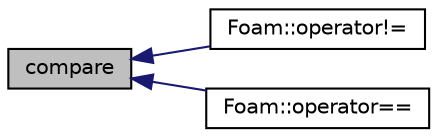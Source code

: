 digraph "compare"
{
  bgcolor="transparent";
  edge [fontname="Helvetica",fontsize="10",labelfontname="Helvetica",labelfontsize="10"];
  node [fontname="Helvetica",fontsize="10",shape=record];
  rankdir="LR";
  Node1 [label="compare",height=0.2,width=0.4,color="black", fillcolor="grey75", style="filled", fontcolor="black"];
  Node1 -> Node2 [dir="back",color="midnightblue",fontsize="10",style="solid",fontname="Helvetica"];
  Node2 [label="Foam::operator!=",height=0.2,width=0.4,color="black",URL="$a10725.html#a958e42991a499a43adcd6c28606c08db"];
  Node1 -> Node3 [dir="back",color="midnightblue",fontsize="10",style="solid",fontname="Helvetica"];
  Node3 [label="Foam::operator==",height=0.2,width=0.4,color="black",URL="$a10725.html#a0fe8612ce5191d6ae18e9437f4c4cb41"];
}
